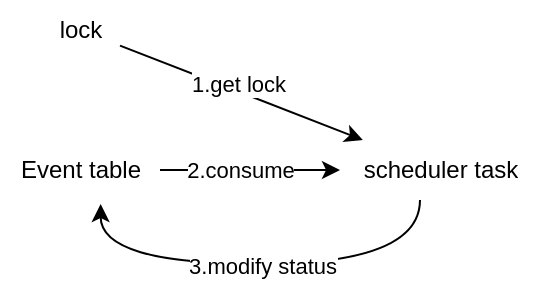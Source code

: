 <mxfile version="27.0.5" pages="2">
  <diagram name="第 1 页" id="LMpMjFP2d3qRbd99b_Td">
    <mxGraphModel dx="576" dy="420" grid="1" gridSize="10" guides="1" tooltips="1" connect="1" arrows="1" fold="1" page="1" pageScale="1" pageWidth="827" pageHeight="1169" math="0" shadow="0">
      <root>
        <mxCell id="0" />
        <mxCell id="1" parent="0" />
        <mxCell id="pvLb1OqtaQ6YICvl528o-5" value="" style="edgeStyle=orthogonalEdgeStyle;rounded=0;orthogonalLoop=1;jettySize=auto;html=1;" edge="1" parent="1" source="pvLb1OqtaQ6YICvl528o-2" target="pvLb1OqtaQ6YICvl528o-4">
          <mxGeometry relative="1" as="geometry" />
        </mxCell>
        <mxCell id="pvLb1OqtaQ6YICvl528o-7" value="2.consume" style="edgeLabel;html=1;align=center;verticalAlign=middle;resizable=0;points=[];" vertex="1" connectable="0" parent="pvLb1OqtaQ6YICvl528o-5">
          <mxGeometry x="-0.125" y="4" relative="1" as="geometry">
            <mxPoint y="4" as="offset" />
          </mxGeometry>
        </mxCell>
        <mxCell id="pvLb1OqtaQ6YICvl528o-2" value="Event table" style="text;html=1;align=center;verticalAlign=middle;resizable=0;points=[];autosize=1;strokeColor=none;fillColor=none;" vertex="1" parent="1">
          <mxGeometry x="140" y="168" width="80" height="30" as="geometry" />
        </mxCell>
        <mxCell id="pvLb1OqtaQ6YICvl528o-4" value="scheduler task" style="text;html=1;align=center;verticalAlign=middle;resizable=0;points=[];autosize=1;strokeColor=none;fillColor=none;" vertex="1" parent="1">
          <mxGeometry x="310" y="168" width="100" height="30" as="geometry" />
        </mxCell>
        <mxCell id="pvLb1OqtaQ6YICvl528o-10" style="rounded=0;orthogonalLoop=1;jettySize=auto;html=1;" edge="1" parent="1" source="pvLb1OqtaQ6YICvl528o-8" target="pvLb1OqtaQ6YICvl528o-4">
          <mxGeometry relative="1" as="geometry" />
        </mxCell>
        <mxCell id="pvLb1OqtaQ6YICvl528o-11" value="1.get lock" style="edgeLabel;html=1;align=center;verticalAlign=middle;resizable=0;points=[];" vertex="1" connectable="0" parent="pvLb1OqtaQ6YICvl528o-10">
          <mxGeometry x="-0.325" y="1" relative="1" as="geometry">
            <mxPoint x="17" y="4" as="offset" />
          </mxGeometry>
        </mxCell>
        <mxCell id="pvLb1OqtaQ6YICvl528o-8" value="lock" style="text;html=1;align=center;verticalAlign=middle;resizable=0;points=[];autosize=1;strokeColor=none;fillColor=none;" vertex="1" parent="1">
          <mxGeometry x="160" y="98" width="40" height="30" as="geometry" />
        </mxCell>
        <mxCell id="pvLb1OqtaQ6YICvl528o-16" style="edgeStyle=orthogonalEdgeStyle;rounded=0;orthogonalLoop=1;jettySize=auto;html=1;entryX=0.629;entryY=1.067;entryDx=0;entryDy=0;entryPerimeter=0;curved=1;" edge="1" parent="1" source="pvLb1OqtaQ6YICvl528o-4" target="pvLb1OqtaQ6YICvl528o-2">
          <mxGeometry relative="1" as="geometry">
            <Array as="points">
              <mxPoint x="350" y="230" />
              <mxPoint x="190" y="230" />
            </Array>
          </mxGeometry>
        </mxCell>
        <mxCell id="pvLb1OqtaQ6YICvl528o-17" value="3.modify status" style="edgeLabel;html=1;align=center;verticalAlign=middle;resizable=0;points=[];" vertex="1" connectable="0" parent="pvLb1OqtaQ6YICvl528o-16">
          <mxGeometry x="0.105" y="1" relative="1" as="geometry">
            <mxPoint x="11" as="offset" />
          </mxGeometry>
        </mxCell>
      </root>
    </mxGraphModel>
  </diagram>
  <diagram id="pR_wuoNe7DNjG3GEj-F8" name="第 2 页">
    <mxGraphModel dx="778" dy="567" grid="1" gridSize="10" guides="1" tooltips="1" connect="1" arrows="1" fold="1" page="1" pageScale="1" pageWidth="827" pageHeight="1169" math="0" shadow="0">
      <root>
        <mxCell id="0" />
        <mxCell id="1" parent="0" />
        <mxCell id="0IbupsyBkkjNQeR896Eu-6" value="" style="shape=table;startSize=0;container=1;collapsible=0;childLayout=tableLayout;fontSize=13;" vertex="1" parent="1">
          <mxGeometry x="100" y="170" width="180" height="240" as="geometry" />
        </mxCell>
        <mxCell id="0IbupsyBkkjNQeR896Eu-7" value="" style="shape=tableRow;horizontal=0;startSize=0;swimlaneHead=0;swimlaneBody=0;strokeColor=inherit;top=0;left=0;bottom=0;right=0;collapsible=0;dropTarget=0;fillColor=none;points=[[0,0.5],[1,0.5]];portConstraint=eastwest;fontSize=13;" vertex="1" parent="0IbupsyBkkjNQeR896Eu-6">
          <mxGeometry width="180" height="40" as="geometry" />
        </mxCell>
        <mxCell id="0IbupsyBkkjNQeR896Eu-8" value="id" style="shape=partialRectangle;html=1;whiteSpace=wrap;connectable=0;strokeColor=inherit;overflow=hidden;fillColor=none;top=0;left=0;bottom=0;right=0;pointerEvents=1;fontSize=13;" vertex="1" parent="0IbupsyBkkjNQeR896Eu-7">
          <mxGeometry width="60" height="40" as="geometry">
            <mxRectangle width="60" height="40" as="alternateBounds" />
          </mxGeometry>
        </mxCell>
        <mxCell id="0IbupsyBkkjNQeR896Eu-9" value="status" style="shape=partialRectangle;html=1;whiteSpace=wrap;connectable=0;strokeColor=inherit;overflow=hidden;fillColor=none;top=0;left=0;bottom=0;right=0;pointerEvents=1;fontSize=13;" vertex="1" parent="0IbupsyBkkjNQeR896Eu-7">
          <mxGeometry x="60" width="60" height="40" as="geometry">
            <mxRectangle width="60" height="40" as="alternateBounds" />
          </mxGeometry>
        </mxCell>
        <mxCell id="0IbupsyBkkjNQeR896Eu-10" value="time" style="shape=partialRectangle;html=1;whiteSpace=wrap;connectable=0;strokeColor=inherit;overflow=hidden;fillColor=none;top=0;left=0;bottom=0;right=0;pointerEvents=1;fontSize=13;" vertex="1" parent="0IbupsyBkkjNQeR896Eu-7">
          <mxGeometry x="120" width="60" height="40" as="geometry">
            <mxRectangle width="60" height="40" as="alternateBounds" />
          </mxGeometry>
        </mxCell>
        <mxCell id="0IbupsyBkkjNQeR896Eu-11" value="" style="shape=tableRow;horizontal=0;startSize=0;swimlaneHead=0;swimlaneBody=0;strokeColor=inherit;top=0;left=0;bottom=0;right=0;collapsible=0;dropTarget=0;fillColor=none;points=[[0,0.5],[1,0.5]];portConstraint=eastwest;fontSize=13;" vertex="1" parent="0IbupsyBkkjNQeR896Eu-6">
          <mxGeometry y="40" width="180" height="40" as="geometry" />
        </mxCell>
        <mxCell id="0IbupsyBkkjNQeR896Eu-12" value="1" style="shape=partialRectangle;html=1;whiteSpace=wrap;connectable=0;strokeColor=inherit;overflow=hidden;fillColor=none;top=0;left=0;bottom=0;right=0;pointerEvents=1;fontSize=13;" vertex="1" parent="0IbupsyBkkjNQeR896Eu-11">
          <mxGeometry width="60" height="40" as="geometry">
            <mxRectangle width="60" height="40" as="alternateBounds" />
          </mxGeometry>
        </mxCell>
        <mxCell id="0IbupsyBkkjNQeR896Eu-13" value="0" style="shape=partialRectangle;html=1;whiteSpace=wrap;connectable=0;strokeColor=inherit;overflow=hidden;fillColor=none;top=0;left=0;bottom=0;right=0;pointerEvents=1;fontSize=13;" vertex="1" parent="0IbupsyBkkjNQeR896Eu-11">
          <mxGeometry x="60" width="60" height="40" as="geometry">
            <mxRectangle width="60" height="40" as="alternateBounds" />
          </mxGeometry>
        </mxCell>
        <mxCell id="0IbupsyBkkjNQeR896Eu-14" value="" style="shape=partialRectangle;html=1;whiteSpace=wrap;connectable=0;strokeColor=inherit;overflow=hidden;fillColor=none;top=0;left=0;bottom=0;right=0;pointerEvents=1;fontSize=13;" vertex="1" parent="0IbupsyBkkjNQeR896Eu-11">
          <mxGeometry x="120" width="60" height="40" as="geometry">
            <mxRectangle width="60" height="40" as="alternateBounds" />
          </mxGeometry>
        </mxCell>
        <mxCell id="0IbupsyBkkjNQeR896Eu-15" value="" style="shape=tableRow;horizontal=0;startSize=0;swimlaneHead=0;swimlaneBody=0;strokeColor=inherit;top=0;left=0;bottom=0;right=0;collapsible=0;dropTarget=0;fillColor=none;points=[[0,0.5],[1,0.5]];portConstraint=eastwest;fontSize=13;" vertex="1" parent="0IbupsyBkkjNQeR896Eu-6">
          <mxGeometry y="80" width="180" height="40" as="geometry" />
        </mxCell>
        <mxCell id="0IbupsyBkkjNQeR896Eu-16" value="2" style="shape=partialRectangle;html=1;whiteSpace=wrap;connectable=0;strokeColor=inherit;overflow=hidden;fillColor=none;top=0;left=0;bottom=0;right=0;pointerEvents=1;fontSize=13;" vertex="1" parent="0IbupsyBkkjNQeR896Eu-15">
          <mxGeometry width="60" height="40" as="geometry">
            <mxRectangle width="60" height="40" as="alternateBounds" />
          </mxGeometry>
        </mxCell>
        <mxCell id="0IbupsyBkkjNQeR896Eu-17" value="1" style="shape=partialRectangle;html=1;whiteSpace=wrap;connectable=0;strokeColor=inherit;overflow=hidden;fillColor=none;top=0;left=0;bottom=0;right=0;pointerEvents=1;fontSize=13;" vertex="1" parent="0IbupsyBkkjNQeR896Eu-15">
          <mxGeometry x="60" width="60" height="40" as="geometry">
            <mxRectangle width="60" height="40" as="alternateBounds" />
          </mxGeometry>
        </mxCell>
        <mxCell id="0IbupsyBkkjNQeR896Eu-18" value="" style="shape=partialRectangle;html=1;whiteSpace=wrap;connectable=0;strokeColor=inherit;overflow=hidden;fillColor=none;top=0;left=0;bottom=0;right=0;pointerEvents=1;fontSize=13;" vertex="1" parent="0IbupsyBkkjNQeR896Eu-15">
          <mxGeometry x="120" width="60" height="40" as="geometry">
            <mxRectangle width="60" height="40" as="alternateBounds" />
          </mxGeometry>
        </mxCell>
        <mxCell id="0IbupsyBkkjNQeR896Eu-33" style="shape=tableRow;horizontal=0;startSize=0;swimlaneHead=0;swimlaneBody=0;strokeColor=inherit;top=0;left=0;bottom=0;right=0;collapsible=0;dropTarget=0;fillColor=none;points=[[0,0.5],[1,0.5]];portConstraint=eastwest;fontSize=13;" vertex="1" parent="0IbupsyBkkjNQeR896Eu-6">
          <mxGeometry y="120" width="180" height="40" as="geometry" />
        </mxCell>
        <mxCell id="0IbupsyBkkjNQeR896Eu-34" style="shape=partialRectangle;html=1;whiteSpace=wrap;connectable=0;strokeColor=inherit;overflow=hidden;fillColor=none;top=0;left=0;bottom=0;right=0;pointerEvents=1;fontSize=13;" vertex="1" parent="0IbupsyBkkjNQeR896Eu-33">
          <mxGeometry width="60" height="40" as="geometry">
            <mxRectangle width="60" height="40" as="alternateBounds" />
          </mxGeometry>
        </mxCell>
        <mxCell id="0IbupsyBkkjNQeR896Eu-35" style="shape=partialRectangle;html=1;whiteSpace=wrap;connectable=0;strokeColor=inherit;overflow=hidden;fillColor=none;top=0;left=0;bottom=0;right=0;pointerEvents=1;fontSize=13;" vertex="1" parent="0IbupsyBkkjNQeR896Eu-33">
          <mxGeometry x="60" width="60" height="40" as="geometry">
            <mxRectangle width="60" height="40" as="alternateBounds" />
          </mxGeometry>
        </mxCell>
        <mxCell id="0IbupsyBkkjNQeR896Eu-36" style="shape=partialRectangle;html=1;whiteSpace=wrap;connectable=0;strokeColor=inherit;overflow=hidden;fillColor=none;top=0;left=0;bottom=0;right=0;pointerEvents=1;fontSize=13;" vertex="1" parent="0IbupsyBkkjNQeR896Eu-33">
          <mxGeometry x="120" width="60" height="40" as="geometry">
            <mxRectangle width="60" height="40" as="alternateBounds" />
          </mxGeometry>
        </mxCell>
        <mxCell id="0IbupsyBkkjNQeR896Eu-37" style="shape=tableRow;horizontal=0;startSize=0;swimlaneHead=0;swimlaneBody=0;strokeColor=inherit;top=0;left=0;bottom=0;right=0;collapsible=0;dropTarget=0;fillColor=none;points=[[0,0.5],[1,0.5]];portConstraint=eastwest;fontSize=13;" vertex="1" parent="0IbupsyBkkjNQeR896Eu-6">
          <mxGeometry y="160" width="180" height="40" as="geometry" />
        </mxCell>
        <mxCell id="0IbupsyBkkjNQeR896Eu-38" style="shape=partialRectangle;html=1;whiteSpace=wrap;connectable=0;strokeColor=inherit;overflow=hidden;fillColor=none;top=0;left=0;bottom=0;right=0;pointerEvents=1;fontSize=13;" vertex="1" parent="0IbupsyBkkjNQeR896Eu-37">
          <mxGeometry width="60" height="40" as="geometry">
            <mxRectangle width="60" height="40" as="alternateBounds" />
          </mxGeometry>
        </mxCell>
        <mxCell id="0IbupsyBkkjNQeR896Eu-39" style="shape=partialRectangle;html=1;whiteSpace=wrap;connectable=0;strokeColor=inherit;overflow=hidden;fillColor=none;top=0;left=0;bottom=0;right=0;pointerEvents=1;fontSize=13;" vertex="1" parent="0IbupsyBkkjNQeR896Eu-37">
          <mxGeometry x="60" width="60" height="40" as="geometry">
            <mxRectangle width="60" height="40" as="alternateBounds" />
          </mxGeometry>
        </mxCell>
        <mxCell id="0IbupsyBkkjNQeR896Eu-40" style="shape=partialRectangle;html=1;whiteSpace=wrap;connectable=0;strokeColor=inherit;overflow=hidden;fillColor=none;top=0;left=0;bottom=0;right=0;pointerEvents=1;fontSize=13;" vertex="1" parent="0IbupsyBkkjNQeR896Eu-37">
          <mxGeometry x="120" width="60" height="40" as="geometry">
            <mxRectangle width="60" height="40" as="alternateBounds" />
          </mxGeometry>
        </mxCell>
        <mxCell id="0IbupsyBkkjNQeR896Eu-41" style="shape=tableRow;horizontal=0;startSize=0;swimlaneHead=0;swimlaneBody=0;strokeColor=inherit;top=0;left=0;bottom=0;right=0;collapsible=0;dropTarget=0;fillColor=none;points=[[0,0.5],[1,0.5]];portConstraint=eastwest;fontSize=13;" vertex="1" parent="0IbupsyBkkjNQeR896Eu-6">
          <mxGeometry y="200" width="180" height="40" as="geometry" />
        </mxCell>
        <mxCell id="0IbupsyBkkjNQeR896Eu-42" style="shape=partialRectangle;html=1;whiteSpace=wrap;connectable=0;strokeColor=inherit;overflow=hidden;fillColor=none;top=0;left=0;bottom=0;right=0;pointerEvents=1;fontSize=13;" vertex="1" parent="0IbupsyBkkjNQeR896Eu-41">
          <mxGeometry width="60" height="40" as="geometry">
            <mxRectangle width="60" height="40" as="alternateBounds" />
          </mxGeometry>
        </mxCell>
        <mxCell id="0IbupsyBkkjNQeR896Eu-43" style="shape=partialRectangle;html=1;whiteSpace=wrap;connectable=0;strokeColor=inherit;overflow=hidden;fillColor=none;top=0;left=0;bottom=0;right=0;pointerEvents=1;fontSize=13;" vertex="1" parent="0IbupsyBkkjNQeR896Eu-41">
          <mxGeometry x="60" width="60" height="40" as="geometry">
            <mxRectangle width="60" height="40" as="alternateBounds" />
          </mxGeometry>
        </mxCell>
        <mxCell id="0IbupsyBkkjNQeR896Eu-44" style="shape=partialRectangle;html=1;whiteSpace=wrap;connectable=0;strokeColor=inherit;overflow=hidden;fillColor=none;top=0;left=0;bottom=0;right=0;pointerEvents=1;fontSize=13;" vertex="1" parent="0IbupsyBkkjNQeR896Eu-41">
          <mxGeometry x="120" width="60" height="40" as="geometry">
            <mxRectangle width="60" height="40" as="alternateBounds" />
          </mxGeometry>
        </mxCell>
        <mxCell id="0IbupsyBkkjNQeR896Eu-19" value="event" style="text;html=1;align=center;verticalAlign=middle;resizable=0;points=[];autosize=1;strokeColor=none;fillColor=none;fontSize=13;" vertex="1" parent="1">
          <mxGeometry x="90" y="128" width="60" height="30" as="geometry" />
        </mxCell>
      </root>
    </mxGraphModel>
  </diagram>
</mxfile>
